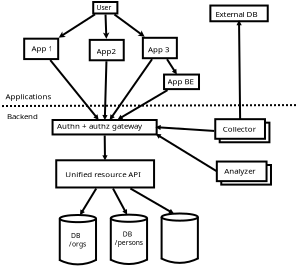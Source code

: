 <?xml version="1.0" encoding="UTF-8"?>
<dia:diagram xmlns:dia="http://www.lysator.liu.se/~alla/dia/">
  <dia:layer name="Background" visible="true" active="true">
    <dia:object type="Standard - Text" version="1" id="O0">
      <dia:attribute name="obj_pos">
        <dia:point val="16.83,8.548"/>
      </dia:attribute>
      <dia:attribute name="obj_bb">
        <dia:rectangle val="16.83,7.953;16.83,8.698"/>
      </dia:attribute>
      <dia:attribute name="text">
        <dia:composite type="text">
          <dia:attribute name="string">
            <dia:string>##</dia:string>
          </dia:attribute>
          <dia:attribute name="font">
            <dia:font family="sans" style="0" name="Helvetica"/>
          </dia:attribute>
          <dia:attribute name="height">
            <dia:real val="0.8"/>
          </dia:attribute>
          <dia:attribute name="pos">
            <dia:point val="16.83,8.548"/>
          </dia:attribute>
          <dia:attribute name="color">
            <dia:color val="#000000"/>
          </dia:attribute>
          <dia:attribute name="alignment">
            <dia:enum val="0"/>
          </dia:attribute>
        </dia:composite>
      </dia:attribute>
      <dia:attribute name="valign">
        <dia:enum val="3"/>
      </dia:attribute>
    </dia:object>
    <dia:group>
      <dia:object type="Standard - Box" version="0" id="O1">
        <dia:attribute name="obj_pos">
          <dia:point val="16.498,2.614"/>
        </dia:attribute>
        <dia:attribute name="obj_bb">
          <dia:rectangle val="16.448,2.564;18.247,3.684"/>
        </dia:attribute>
        <dia:attribute name="elem_corner">
          <dia:point val="16.498,2.614"/>
        </dia:attribute>
        <dia:attribute name="elem_width">
          <dia:real val="1.7"/>
        </dia:attribute>
        <dia:attribute name="elem_height">
          <dia:real val="1.02"/>
        </dia:attribute>
        <dia:attribute name="show_background">
          <dia:boolean val="true"/>
        </dia:attribute>
      </dia:object>
      <dia:object type="Standard - Text" version="1" id="O2">
        <dia:attribute name="obj_pos">
          <dia:point val="16.859,3.241"/>
        </dia:attribute>
        <dia:attribute name="obj_bb">
          <dia:rectangle val="16.859,2.874;18.007,3.334"/>
        </dia:attribute>
        <dia:attribute name="text">
          <dia:composite type="text">
            <dia:attribute name="string">
              <dia:string>#App 1#</dia:string>
            </dia:attribute>
            <dia:attribute name="font">
              <dia:font family="sans" style="0" name="Helvetica"/>
            </dia:attribute>
            <dia:attribute name="height">
              <dia:real val="0.494"/>
            </dia:attribute>
            <dia:attribute name="pos">
              <dia:point val="16.859,3.241"/>
            </dia:attribute>
            <dia:attribute name="color">
              <dia:color val="#000000"/>
            </dia:attribute>
            <dia:attribute name="alignment">
              <dia:enum val="0"/>
            </dia:attribute>
          </dia:composite>
        </dia:attribute>
        <dia:attribute name="valign">
          <dia:enum val="3"/>
        </dia:attribute>
      </dia:object>
    </dia:group>
    <dia:group>
      <dia:object type="Standard - Box" version="0" id="O3">
        <dia:attribute name="obj_pos">
          <dia:point val="19.776,2.674"/>
        </dia:attribute>
        <dia:attribute name="obj_bb">
          <dia:rectangle val="19.726,2.624;21.526,3.744"/>
        </dia:attribute>
        <dia:attribute name="elem_corner">
          <dia:point val="19.776,2.674"/>
        </dia:attribute>
        <dia:attribute name="elem_width">
          <dia:real val="1.7"/>
        </dia:attribute>
        <dia:attribute name="elem_height">
          <dia:real val="1.02"/>
        </dia:attribute>
        <dia:attribute name="show_background">
          <dia:boolean val="true"/>
        </dia:attribute>
      </dia:object>
      <dia:object type="Standard - Text" version="1" id="O4">
        <dia:attribute name="obj_pos">
          <dia:point val="20.119,3.373"/>
        </dia:attribute>
        <dia:attribute name="obj_bb">
          <dia:rectangle val="20.119,3.006;21.141,3.466"/>
        </dia:attribute>
        <dia:attribute name="text">
          <dia:composite type="text">
            <dia:attribute name="string">
              <dia:string>#App2#</dia:string>
            </dia:attribute>
            <dia:attribute name="font">
              <dia:font family="sans" style="0" name="Helvetica"/>
            </dia:attribute>
            <dia:attribute name="height">
              <dia:real val="0.494"/>
            </dia:attribute>
            <dia:attribute name="pos">
              <dia:point val="20.119,3.373"/>
            </dia:attribute>
            <dia:attribute name="color">
              <dia:color val="#000000"/>
            </dia:attribute>
            <dia:attribute name="alignment">
              <dia:enum val="0"/>
            </dia:attribute>
          </dia:composite>
        </dia:attribute>
        <dia:attribute name="valign">
          <dia:enum val="3"/>
        </dia:attribute>
      </dia:object>
    </dia:group>
    <dia:group>
      <dia:object type="Standard - Box" version="0" id="O5">
        <dia:attribute name="obj_pos">
          <dia:point val="22.432,2.57"/>
        </dia:attribute>
        <dia:attribute name="obj_bb">
          <dia:rectangle val="22.382,2.52;24.182,3.64"/>
        </dia:attribute>
        <dia:attribute name="elem_corner">
          <dia:point val="22.432,2.57"/>
        </dia:attribute>
        <dia:attribute name="elem_width">
          <dia:real val="1.7"/>
        </dia:attribute>
        <dia:attribute name="elem_height">
          <dia:real val="1.02"/>
        </dia:attribute>
        <dia:attribute name="show_background">
          <dia:boolean val="true"/>
        </dia:attribute>
      </dia:object>
      <dia:object type="Standard - Text" version="1" id="O6">
        <dia:attribute name="obj_pos">
          <dia:point val="22.69,3.286"/>
        </dia:attribute>
        <dia:attribute name="obj_bb">
          <dia:rectangle val="22.69,2.919;23.837,3.379"/>
        </dia:attribute>
        <dia:attribute name="text">
          <dia:composite type="text">
            <dia:attribute name="string">
              <dia:string>#App 3#</dia:string>
            </dia:attribute>
            <dia:attribute name="font">
              <dia:font family="sans" style="0" name="Helvetica"/>
            </dia:attribute>
            <dia:attribute name="height">
              <dia:real val="0.494"/>
            </dia:attribute>
            <dia:attribute name="pos">
              <dia:point val="22.69,3.286"/>
            </dia:attribute>
            <dia:attribute name="color">
              <dia:color val="#000000"/>
            </dia:attribute>
            <dia:attribute name="alignment">
              <dia:enum val="0"/>
            </dia:attribute>
          </dia:composite>
        </dia:attribute>
        <dia:attribute name="valign">
          <dia:enum val="3"/>
        </dia:attribute>
      </dia:object>
    </dia:group>
    <dia:group>
      <dia:object type="Standard - Box" version="0" id="O7">
        <dia:attribute name="obj_pos">
          <dia:point val="19.95,0.78"/>
        </dia:attribute>
        <dia:attribute name="obj_bb">
          <dia:rectangle val="19.9,0.73;21.207,1.404"/>
        </dia:attribute>
        <dia:attribute name="elem_corner">
          <dia:point val="19.95,0.78"/>
        </dia:attribute>
        <dia:attribute name="elem_width">
          <dia:real val="1.208"/>
        </dia:attribute>
        <dia:attribute name="elem_height">
          <dia:real val="0.574"/>
        </dia:attribute>
        <dia:attribute name="border_width">
          <dia:real val="0.1"/>
        </dia:attribute>
        <dia:attribute name="show_background">
          <dia:boolean val="true"/>
        </dia:attribute>
      </dia:object>
      <dia:object type="Standard - Text" version="1" id="O8">
        <dia:attribute name="obj_pos">
          <dia:point val="20.109,1.183"/>
        </dia:attribute>
        <dia:attribute name="obj_bb">
          <dia:rectangle val="20.109,0.871;20.879,1.263"/>
        </dia:attribute>
        <dia:attribute name="text">
          <dia:composite type="text">
            <dia:attribute name="string">
              <dia:string>#User#</dia:string>
            </dia:attribute>
            <dia:attribute name="font">
              <dia:font family="sans" style="0" name="Helvetica"/>
            </dia:attribute>
            <dia:attribute name="height">
              <dia:real val="0.423"/>
            </dia:attribute>
            <dia:attribute name="pos">
              <dia:point val="20.109,1.183"/>
            </dia:attribute>
            <dia:attribute name="color">
              <dia:color val="#000000"/>
            </dia:attribute>
            <dia:attribute name="alignment">
              <dia:enum val="0"/>
            </dia:attribute>
          </dia:composite>
        </dia:attribute>
        <dia:attribute name="valign">
          <dia:enum val="3"/>
        </dia:attribute>
      </dia:object>
    </dia:group>
    <dia:object type="Standard - Line" version="0" id="O9">
      <dia:attribute name="obj_pos">
        <dia:point val="20.04,1.396"/>
      </dia:attribute>
      <dia:attribute name="obj_bb">
        <dia:rectangle val="18.125,1.327;20.109,2.634"/>
      </dia:attribute>
      <dia:attribute name="conn_endpoints">
        <dia:point val="20.04,1.396"/>
        <dia:point val="18.22,2.565"/>
      </dia:attribute>
      <dia:attribute name="numcp">
        <dia:int val="1"/>
      </dia:attribute>
      <dia:attribute name="end_arrow">
        <dia:enum val="22"/>
      </dia:attribute>
      <dia:attribute name="end_arrow_length">
        <dia:real val="0.1"/>
      </dia:attribute>
      <dia:attribute name="end_arrow_width">
        <dia:real val="0.1"/>
      </dia:attribute>
      <dia:connections>
        <dia:connection handle="0" to="O7" connection="8"/>
        <dia:connection handle="1" to="O1" connection="8"/>
      </dia:connections>
    </dia:object>
    <dia:object type="Standard - Line" version="0" id="O10">
      <dia:attribute name="obj_pos">
        <dia:point val="20.565,1.404"/>
      </dia:attribute>
      <dia:attribute name="obj_bb">
        <dia:rectangle val="20.438,1.353;20.762,2.736"/>
      </dia:attribute>
      <dia:attribute name="conn_endpoints">
        <dia:point val="20.565,1.404"/>
        <dia:point val="20.607,2.625"/>
      </dia:attribute>
      <dia:attribute name="numcp">
        <dia:int val="1"/>
      </dia:attribute>
      <dia:attribute name="end_arrow">
        <dia:enum val="22"/>
      </dia:attribute>
      <dia:attribute name="end_arrow_length">
        <dia:real val="0.1"/>
      </dia:attribute>
      <dia:attribute name="end_arrow_width">
        <dia:real val="0.1"/>
      </dia:attribute>
      <dia:connections>
        <dia:connection handle="0" to="O7" connection="8"/>
        <dia:connection handle="1" to="O3" connection="8"/>
      </dia:connections>
    </dia:object>
    <dia:object type="Standard - Line" version="0" id="O11">
      <dia:attribute name="obj_pos">
        <dia:point val="21.01,1.404"/>
      </dia:attribute>
      <dia:attribute name="obj_bb">
        <dia:rectangle val="20.94,1.334;22.614,2.591"/>
      </dia:attribute>
      <dia:attribute name="conn_endpoints">
        <dia:point val="21.01,1.404"/>
        <dia:point val="22.524,2.521"/>
      </dia:attribute>
      <dia:attribute name="numcp">
        <dia:int val="1"/>
      </dia:attribute>
      <dia:attribute name="end_arrow">
        <dia:enum val="22"/>
      </dia:attribute>
      <dia:attribute name="end_arrow_length">
        <dia:real val="0.1"/>
      </dia:attribute>
      <dia:attribute name="end_arrow_width">
        <dia:real val="0.1"/>
      </dia:attribute>
      <dia:connections>
        <dia:connection handle="0" to="O7" connection="8"/>
        <dia:connection handle="1" to="O5" connection="8"/>
      </dia:connections>
    </dia:object>
    <dia:group>
      <dia:object type="Standard - Ellipse" version="0" id="O12">
        <dia:attribute name="obj_pos">
          <dia:point val="23.369,11.354"/>
        </dia:attribute>
        <dia:attribute name="obj_bb">
          <dia:rectangle val="23.319,11.304;25.232,11.763"/>
        </dia:attribute>
        <dia:attribute name="elem_corner">
          <dia:point val="23.369,11.354"/>
        </dia:attribute>
        <dia:attribute name="elem_width">
          <dia:real val="1.813"/>
        </dia:attribute>
        <dia:attribute name="elem_height">
          <dia:real val="0.359"/>
        </dia:attribute>
      </dia:object>
      <dia:object type="Standard - Line" version="0" id="O13">
        <dia:attribute name="obj_pos">
          <dia:point val="23.369,11.533"/>
        </dia:attribute>
        <dia:attribute name="obj_bb">
          <dia:rectangle val="23.319,11.483;23.419,13.691"/>
        </dia:attribute>
        <dia:attribute name="conn_endpoints">
          <dia:point val="23.369,11.533"/>
          <dia:point val="23.369,13.641"/>
        </dia:attribute>
        <dia:attribute name="numcp">
          <dia:int val="1"/>
        </dia:attribute>
        <dia:connections>
          <dia:connection handle="0" to="O12" connection="3"/>
        </dia:connections>
      </dia:object>
      <dia:object type="Standard - Line" version="0" id="O14">
        <dia:attribute name="obj_pos">
          <dia:point val="25.183,11.533"/>
        </dia:attribute>
        <dia:attribute name="obj_bb">
          <dia:rectangle val="25.132,11.483;25.233,13.691"/>
        </dia:attribute>
        <dia:attribute name="conn_endpoints">
          <dia:point val="25.183,11.533"/>
          <dia:point val="25.182,13.641"/>
        </dia:attribute>
        <dia:attribute name="numcp">
          <dia:int val="1"/>
        </dia:attribute>
        <dia:connections>
          <dia:connection handle="0" to="O12" connection="4"/>
        </dia:connections>
      </dia:object>
      <dia:object type="Standard - Arc" version="0" id="O15">
        <dia:attribute name="obj_pos">
          <dia:point val="23.341,13.592"/>
        </dia:attribute>
        <dia:attribute name="obj_bb">
          <dia:rectangle val="23.291,13.54;25.253,13.874"/>
        </dia:attribute>
        <dia:attribute name="conn_endpoints">
          <dia:point val="23.341,13.592"/>
          <dia:point val="25.203,13.59"/>
        </dia:attribute>
        <dia:attribute name="curve_distance">
          <dia:real val="0.233"/>
        </dia:attribute>
      </dia:object>
    </dia:group>
    <dia:group>
      <dia:object type="Standard - Box" version="0" id="O16">
        <dia:attribute name="obj_pos">
          <dia:point val="18.101,8.694"/>
        </dia:attribute>
        <dia:attribute name="obj_bb">
          <dia:rectangle val="18.051,8.644;23.042,10.104"/>
        </dia:attribute>
        <dia:attribute name="elem_corner">
          <dia:point val="18.101,8.694"/>
        </dia:attribute>
        <dia:attribute name="elem_width">
          <dia:real val="4.891"/>
        </dia:attribute>
        <dia:attribute name="elem_height">
          <dia:real val="1.36"/>
        </dia:attribute>
        <dia:attribute name="show_background">
          <dia:boolean val="true"/>
        </dia:attribute>
      </dia:object>
      <dia:object type="Standard - Text" version="1" id="O17">
        <dia:attribute name="obj_pos">
          <dia:point val="18.554,9.544"/>
        </dia:attribute>
        <dia:attribute name="obj_bb">
          <dia:rectangle val="18.554,9.176;22.529,9.636"/>
        </dia:attribute>
        <dia:attribute name="text">
          <dia:composite type="text">
            <dia:attribute name="string">
              <dia:string>#Unified resource API#</dia:string>
            </dia:attribute>
            <dia:attribute name="font">
              <dia:font family="sans" style="0" name="Helvetica"/>
            </dia:attribute>
            <dia:attribute name="height">
              <dia:real val="0.494"/>
            </dia:attribute>
            <dia:attribute name="pos">
              <dia:point val="18.554,9.544"/>
            </dia:attribute>
            <dia:attribute name="color">
              <dia:color val="#000000"/>
            </dia:attribute>
            <dia:attribute name="alignment">
              <dia:enum val="0"/>
            </dia:attribute>
          </dia:composite>
        </dia:attribute>
        <dia:attribute name="valign">
          <dia:enum val="3"/>
        </dia:attribute>
      </dia:object>
    </dia:group>
    <dia:object type="Standard - Line" version="0" id="O18">
      <dia:attribute name="obj_pos">
        <dia:point val="20.102,10.103"/>
      </dia:attribute>
      <dia:attribute name="obj_bb">
        <dia:rectangle val="19.25,10.035;20.17,11.483"/>
      </dia:attribute>
      <dia:attribute name="conn_endpoints">
        <dia:point val="20.102,10.103"/>
        <dia:point val="19.319,11.388"/>
      </dia:attribute>
      <dia:attribute name="numcp">
        <dia:int val="1"/>
      </dia:attribute>
      <dia:attribute name="end_arrow">
        <dia:enum val="3"/>
      </dia:attribute>
      <dia:attribute name="end_arrow_length">
        <dia:real val="0.1"/>
      </dia:attribute>
      <dia:attribute name="end_arrow_width">
        <dia:real val="0.1"/>
      </dia:attribute>
      <dia:connections>
        <dia:connection handle="0" to="O16" connection="8"/>
        <dia:connection handle="1" to="O47" connection="8"/>
      </dia:connections>
    </dia:object>
    <dia:object type="Standard - Line" version="0" id="O19">
      <dia:attribute name="obj_pos">
        <dia:point val="20.938,10.104"/>
      </dia:attribute>
      <dia:attribute name="obj_bb">
        <dia:rectangle val="20.87,10.037;21.686,11.468"/>
      </dia:attribute>
      <dia:attribute name="conn_endpoints">
        <dia:point val="20.938,10.104"/>
        <dia:point val="21.616,11.369"/>
      </dia:attribute>
      <dia:attribute name="numcp">
        <dia:int val="1"/>
      </dia:attribute>
      <dia:attribute name="end_arrow">
        <dia:enum val="3"/>
      </dia:attribute>
      <dia:attribute name="end_arrow_length">
        <dia:real val="0.1"/>
      </dia:attribute>
      <dia:attribute name="end_arrow_width">
        <dia:real val="0.1"/>
      </dia:attribute>
      <dia:connections>
        <dia:connection handle="0" to="O16" connection="8"/>
        <dia:connection handle="1" to="O52" connection="8"/>
      </dia:connections>
    </dia:object>
    <dia:group>
      <dia:object type="Standard - Box" version="0" id="O20">
        <dia:attribute name="obj_pos">
          <dia:point val="26.274,6.813"/>
        </dia:attribute>
        <dia:attribute name="obj_bb">
          <dia:rectangle val="26.224,6.763;28.81,7.842"/>
        </dia:attribute>
        <dia:attribute name="elem_corner">
          <dia:point val="26.274,6.813"/>
        </dia:attribute>
        <dia:attribute name="elem_width">
          <dia:real val="2.486"/>
        </dia:attribute>
        <dia:attribute name="elem_height">
          <dia:real val="0.98"/>
        </dia:attribute>
        <dia:attribute name="show_background">
          <dia:boolean val="true"/>
        </dia:attribute>
      </dia:object>
      <dia:object type="Standard - Box" version="0" id="O21">
        <dia:attribute name="obj_pos">
          <dia:point val="26.052,6.639"/>
        </dia:attribute>
        <dia:attribute name="obj_bb">
          <dia:rectangle val="26.002,6.589;28.588,7.669"/>
        </dia:attribute>
        <dia:attribute name="elem_corner">
          <dia:point val="26.052,6.639"/>
        </dia:attribute>
        <dia:attribute name="elem_width">
          <dia:real val="2.486"/>
        </dia:attribute>
        <dia:attribute name="elem_height">
          <dia:real val="0.98"/>
        </dia:attribute>
        <dia:attribute name="show_background">
          <dia:boolean val="true"/>
        </dia:attribute>
      </dia:object>
      <dia:object type="Standard - Text" version="1" id="O22">
        <dia:attribute name="obj_pos">
          <dia:point val="26.431,7.263"/>
        </dia:attribute>
        <dia:attribute name="obj_bb">
          <dia:rectangle val="26.431,6.896;28.189,7.356"/>
        </dia:attribute>
        <dia:attribute name="text">
          <dia:composite type="text">
            <dia:attribute name="string">
              <dia:string>#Collector#</dia:string>
            </dia:attribute>
            <dia:attribute name="font">
              <dia:font family="sans" style="0" name="Helvetica"/>
            </dia:attribute>
            <dia:attribute name="height">
              <dia:real val="0.494"/>
            </dia:attribute>
            <dia:attribute name="pos">
              <dia:point val="26.431,7.263"/>
            </dia:attribute>
            <dia:attribute name="color">
              <dia:color val="#000000"/>
            </dia:attribute>
            <dia:attribute name="alignment">
              <dia:enum val="0"/>
            </dia:attribute>
          </dia:composite>
        </dia:attribute>
        <dia:attribute name="valign">
          <dia:enum val="3"/>
        </dia:attribute>
      </dia:object>
    </dia:group>
    <dia:group>
      <dia:object type="Standard - Box" version="0" id="O23">
        <dia:attribute name="obj_pos">
          <dia:point val="26.352,8.93"/>
        </dia:attribute>
        <dia:attribute name="obj_bb">
          <dia:rectangle val="26.302,8.88;28.888,9.96"/>
        </dia:attribute>
        <dia:attribute name="elem_corner">
          <dia:point val="26.352,8.93"/>
        </dia:attribute>
        <dia:attribute name="elem_width">
          <dia:real val="2.486"/>
        </dia:attribute>
        <dia:attribute name="elem_height">
          <dia:real val="0.98"/>
        </dia:attribute>
        <dia:attribute name="show_background">
          <dia:boolean val="true"/>
        </dia:attribute>
      </dia:object>
      <dia:object type="Standard - Box" version="0" id="O24">
        <dia:attribute name="obj_pos">
          <dia:point val="26.13,8.757"/>
        </dia:attribute>
        <dia:attribute name="obj_bb">
          <dia:rectangle val="26.079,8.707;28.665,9.786"/>
        </dia:attribute>
        <dia:attribute name="elem_corner">
          <dia:point val="26.13,8.757"/>
        </dia:attribute>
        <dia:attribute name="elem_width">
          <dia:real val="2.486"/>
        </dia:attribute>
        <dia:attribute name="elem_height">
          <dia:real val="0.98"/>
        </dia:attribute>
        <dia:attribute name="show_background">
          <dia:boolean val="true"/>
        </dia:attribute>
      </dia:object>
      <dia:object type="Standard - Text" version="1" id="O25">
        <dia:attribute name="obj_pos">
          <dia:point val="26.972,9.367"/>
        </dia:attribute>
        <dia:attribute name="obj_bb">
          <dia:rectangle val="26.972,8.772;26.972,9.517"/>
        </dia:attribute>
        <dia:attribute name="text">
          <dia:composite type="text">
            <dia:attribute name="string">
              <dia:string>##</dia:string>
            </dia:attribute>
            <dia:attribute name="font">
              <dia:font family="sans" style="0" name="Helvetica"/>
            </dia:attribute>
            <dia:attribute name="height">
              <dia:real val="0.8"/>
            </dia:attribute>
            <dia:attribute name="pos">
              <dia:point val="26.972,9.367"/>
            </dia:attribute>
            <dia:attribute name="color">
              <dia:color val="#000000"/>
            </dia:attribute>
            <dia:attribute name="alignment">
              <dia:enum val="0"/>
            </dia:attribute>
          </dia:composite>
        </dia:attribute>
        <dia:attribute name="valign">
          <dia:enum val="3"/>
        </dia:attribute>
      </dia:object>
      <dia:object type="Standard - Text" version="1" id="O26">
        <dia:attribute name="obj_pos">
          <dia:point val="26.503,9.369"/>
        </dia:attribute>
        <dia:attribute name="obj_bb">
          <dia:rectangle val="26.503,9.001;28.223,9.461"/>
        </dia:attribute>
        <dia:attribute name="text">
          <dia:composite type="text">
            <dia:attribute name="string">
              <dia:string>#Analyzer#</dia:string>
            </dia:attribute>
            <dia:attribute name="font">
              <dia:font family="sans" style="0" name="Helvetica"/>
            </dia:attribute>
            <dia:attribute name="height">
              <dia:real val="0.494"/>
            </dia:attribute>
            <dia:attribute name="pos">
              <dia:point val="26.503,9.369"/>
            </dia:attribute>
            <dia:attribute name="color">
              <dia:color val="#000000"/>
            </dia:attribute>
            <dia:attribute name="alignment">
              <dia:enum val="0"/>
            </dia:attribute>
          </dia:composite>
        </dia:attribute>
        <dia:attribute name="valign">
          <dia:enum val="3"/>
        </dia:attribute>
      </dia:object>
    </dia:group>
    <dia:group>
      <dia:object type="Standard - Box" version="0" id="O27">
        <dia:attribute name="obj_pos">
          <dia:point val="17.917,6.68"/>
        </dia:attribute>
        <dia:attribute name="obj_bb">
          <dia:rectangle val="17.867,6.63;23.171,7.452"/>
        </dia:attribute>
        <dia:attribute name="elem_corner">
          <dia:point val="17.917,6.68"/>
        </dia:attribute>
        <dia:attribute name="elem_width">
          <dia:real val="5.205"/>
        </dia:attribute>
        <dia:attribute name="elem_height">
          <dia:real val="0.723"/>
        </dia:attribute>
        <dia:attribute name="show_background">
          <dia:boolean val="true"/>
        </dia:attribute>
      </dia:object>
      <dia:object type="Standard - Text" version="1" id="O28">
        <dia:attribute name="obj_pos">
          <dia:point val="18.137,7.121"/>
        </dia:attribute>
        <dia:attribute name="obj_bb">
          <dia:rectangle val="18.137,6.753;22.812,7.213"/>
        </dia:attribute>
        <dia:attribute name="text">
          <dia:composite type="text">
            <dia:attribute name="string">
              <dia:string>#Authn + authz gateway#</dia:string>
            </dia:attribute>
            <dia:attribute name="font">
              <dia:font family="sans" style="0" name="Helvetica"/>
            </dia:attribute>
            <dia:attribute name="height">
              <dia:real val="0.494"/>
            </dia:attribute>
            <dia:attribute name="pos">
              <dia:point val="18.137,7.121"/>
            </dia:attribute>
            <dia:attribute name="color">
              <dia:color val="#000000"/>
            </dia:attribute>
            <dia:attribute name="alignment">
              <dia:enum val="0"/>
            </dia:attribute>
          </dia:composite>
        </dia:attribute>
        <dia:attribute name="valign">
          <dia:enum val="3"/>
        </dia:attribute>
      </dia:object>
    </dia:group>
    <dia:object type="Standard - Line" version="0" id="O29">
      <dia:attribute name="obj_pos">
        <dia:point val="20.524,7.453"/>
      </dia:attribute>
      <dia:attribute name="obj_bb">
        <dia:rectangle val="20.405,7.402;20.667,8.756"/>
      </dia:attribute>
      <dia:attribute name="conn_endpoints">
        <dia:point val="20.524,7.453"/>
        <dia:point val="20.538,8.644"/>
      </dia:attribute>
      <dia:attribute name="numcp">
        <dia:int val="1"/>
      </dia:attribute>
      <dia:attribute name="end_arrow">
        <dia:enum val="3"/>
      </dia:attribute>
      <dia:attribute name="end_arrow_length">
        <dia:real val="0.1"/>
      </dia:attribute>
      <dia:attribute name="end_arrow_width">
        <dia:real val="0.1"/>
      </dia:attribute>
      <dia:connections>
        <dia:connection handle="0" to="O27" connection="8"/>
        <dia:connection handle="1" to="O16" connection="8"/>
      </dia:connections>
    </dia:object>
    <dia:group>
      <dia:object type="Standard - Box" version="0" id="O30">
        <dia:attribute name="obj_pos">
          <dia:point val="25.807,0.957"/>
        </dia:attribute>
        <dia:attribute name="obj_bb">
          <dia:rectangle val="25.757,0.907;28.726,1.793"/>
        </dia:attribute>
        <dia:attribute name="elem_corner">
          <dia:point val="25.807,0.957"/>
        </dia:attribute>
        <dia:attribute name="elem_width">
          <dia:real val="2.869"/>
        </dia:attribute>
        <dia:attribute name="elem_height">
          <dia:real val="0.786"/>
        </dia:attribute>
        <dia:attribute name="show_background">
          <dia:boolean val="true"/>
        </dia:attribute>
      </dia:object>
      <dia:object type="Standard - Text" version="1" id="O31">
        <dia:attribute name="obj_pos">
          <dia:point val="26.069,1.525"/>
        </dia:attribute>
        <dia:attribute name="obj_bb">
          <dia:rectangle val="26.069,1.157;28.409,1.617"/>
        </dia:attribute>
        <dia:attribute name="text">
          <dia:composite type="text">
            <dia:attribute name="string">
              <dia:string>#External DB#</dia:string>
            </dia:attribute>
            <dia:attribute name="font">
              <dia:font family="sans" style="0" name="Helvetica"/>
            </dia:attribute>
            <dia:attribute name="height">
              <dia:real val="0.494"/>
            </dia:attribute>
            <dia:attribute name="pos">
              <dia:point val="26.069,1.525"/>
            </dia:attribute>
            <dia:attribute name="color">
              <dia:color val="#000000"/>
            </dia:attribute>
            <dia:attribute name="alignment">
              <dia:enum val="0"/>
            </dia:attribute>
          </dia:composite>
        </dia:attribute>
        <dia:attribute name="valign">
          <dia:enum val="3"/>
        </dia:attribute>
      </dia:object>
    </dia:group>
    <dia:object type="Standard - Line" version="0" id="O32">
      <dia:attribute name="obj_pos">
        <dia:point val="17.801,3.683"/>
      </dia:attribute>
      <dia:attribute name="obj_bb">
        <dia:rectangle val="17.73,3.613;20.256,6.716"/>
      </dia:attribute>
      <dia:attribute name="conn_endpoints">
        <dia:point val="17.801,3.683"/>
        <dia:point val="20.186,6.629"/>
      </dia:attribute>
      <dia:attribute name="numcp">
        <dia:int val="1"/>
      </dia:attribute>
      <dia:attribute name="end_arrow">
        <dia:enum val="3"/>
      </dia:attribute>
      <dia:attribute name="end_arrow_length">
        <dia:real val="0.1"/>
      </dia:attribute>
      <dia:attribute name="end_arrow_width">
        <dia:real val="0.1"/>
      </dia:attribute>
      <dia:connections>
        <dia:connection handle="0" to="O1" connection="8"/>
        <dia:connection handle="1" to="O27" connection="8"/>
      </dia:connections>
    </dia:object>
    <dia:object type="Standard - Line" version="0" id="O33">
      <dia:attribute name="obj_pos">
        <dia:point val="20.611,3.744"/>
      </dia:attribute>
      <dia:attribute name="obj_bb">
        <dia:rectangle val="20.404,3.692;20.666,6.742"/>
      </dia:attribute>
      <dia:attribute name="conn_endpoints">
        <dia:point val="20.611,3.744"/>
        <dia:point val="20.53,6.63"/>
      </dia:attribute>
      <dia:attribute name="numcp">
        <dia:int val="1"/>
      </dia:attribute>
      <dia:attribute name="end_arrow">
        <dia:enum val="3"/>
      </dia:attribute>
      <dia:attribute name="end_arrow_length">
        <dia:real val="0.1"/>
      </dia:attribute>
      <dia:attribute name="end_arrow_width">
        <dia:real val="0.1"/>
      </dia:attribute>
      <dia:connections>
        <dia:connection handle="0" to="O3" connection="8"/>
        <dia:connection handle="1" to="O27" connection="8"/>
      </dia:connections>
    </dia:object>
    <dia:object type="Standard - Line" version="0" id="O34">
      <dia:attribute name="obj_pos">
        <dia:point val="22.892,3.639"/>
      </dia:attribute>
      <dia:attribute name="obj_bb">
        <dia:rectangle val="20.736,3.569;22.962,6.722"/>
      </dia:attribute>
      <dia:attribute name="conn_endpoints">
        <dia:point val="22.892,3.639"/>
        <dia:point val="20.806,6.63"/>
      </dia:attribute>
      <dia:attribute name="numcp">
        <dia:int val="1"/>
      </dia:attribute>
      <dia:attribute name="end_arrow">
        <dia:enum val="3"/>
      </dia:attribute>
      <dia:attribute name="end_arrow_length">
        <dia:real val="0.1"/>
      </dia:attribute>
      <dia:attribute name="end_arrow_width">
        <dia:real val="0.1"/>
      </dia:attribute>
      <dia:connections>
        <dia:connection handle="0" to="O5" connection="8"/>
        <dia:connection handle="1" to="O27" connection="8"/>
      </dia:connections>
    </dia:object>
    <dia:group>
      <dia:object type="Standard - Box" version="0" id="O35">
        <dia:attribute name="obj_pos">
          <dia:point val="23.491,4.408"/>
        </dia:attribute>
        <dia:attribute name="obj_bb">
          <dia:rectangle val="23.441,4.358;25.289,5.186"/>
        </dia:attribute>
        <dia:attribute name="elem_corner">
          <dia:point val="23.491,4.408"/>
        </dia:attribute>
        <dia:attribute name="elem_width">
          <dia:real val="1.748"/>
        </dia:attribute>
        <dia:attribute name="elem_height">
          <dia:real val="0.728"/>
        </dia:attribute>
        <dia:attribute name="show_background">
          <dia:boolean val="true"/>
        </dia:attribute>
      </dia:object>
      <dia:object type="Standard - Text" version="1" id="O36">
        <dia:attribute name="obj_pos">
          <dia:point val="23.666,4.889"/>
        </dia:attribute>
        <dia:attribute name="obj_bb">
          <dia:rectangle val="23.666,4.521;25.081,4.981"/>
        </dia:attribute>
        <dia:attribute name="text">
          <dia:composite type="text">
            <dia:attribute name="string">
              <dia:string>#App BE#</dia:string>
            </dia:attribute>
            <dia:attribute name="font">
              <dia:font family="sans" style="0" name="Helvetica"/>
            </dia:attribute>
            <dia:attribute name="height">
              <dia:real val="0.494"/>
            </dia:attribute>
            <dia:attribute name="pos">
              <dia:point val="23.666,4.889"/>
            </dia:attribute>
            <dia:attribute name="color">
              <dia:color val="#000000"/>
            </dia:attribute>
            <dia:attribute name="alignment">
              <dia:enum val="0"/>
            </dia:attribute>
          </dia:composite>
        </dia:attribute>
        <dia:attribute name="valign">
          <dia:enum val="3"/>
        </dia:attribute>
      </dia:object>
    </dia:group>
    <dia:object type="Standard - Line" version="0" id="O37">
      <dia:attribute name="obj_pos">
        <dia:point val="23.64,3.639"/>
      </dia:attribute>
      <dia:attribute name="obj_bb">
        <dia:rectangle val="23.571,3.57;24.169,4.452"/>
      </dia:attribute>
      <dia:attribute name="conn_endpoints">
        <dia:point val="23.64,3.639"/>
        <dia:point val="24.1,4.358"/>
      </dia:attribute>
      <dia:attribute name="numcp">
        <dia:int val="1"/>
      </dia:attribute>
      <dia:attribute name="end_arrow">
        <dia:enum val="3"/>
      </dia:attribute>
      <dia:attribute name="end_arrow_length">
        <dia:real val="0.1"/>
      </dia:attribute>
      <dia:attribute name="end_arrow_width">
        <dia:real val="0.1"/>
      </dia:attribute>
      <dia:connections>
        <dia:connection handle="0" to="O5" connection="8"/>
        <dia:connection handle="1" to="O35" connection="8"/>
      </dia:connections>
    </dia:object>
    <dia:object type="Standard - Line" version="0" id="O38">
      <dia:attribute name="obj_pos">
        <dia:point val="23.665,5.186"/>
      </dia:attribute>
      <dia:attribute name="obj_bb">
        <dia:rectangle val="21.118,5.117;23.733,6.7"/>
      </dia:attribute>
      <dia:attribute name="conn_endpoints">
        <dia:point val="23.665,5.186"/>
        <dia:point val="21.214,6.631"/>
      </dia:attribute>
      <dia:attribute name="numcp">
        <dia:int val="1"/>
      </dia:attribute>
      <dia:attribute name="end_arrow">
        <dia:enum val="3"/>
      </dia:attribute>
      <dia:attribute name="end_arrow_length">
        <dia:real val="0.1"/>
      </dia:attribute>
      <dia:attribute name="end_arrow_width">
        <dia:real val="0.1"/>
      </dia:attribute>
      <dia:connections>
        <dia:connection handle="0" to="O35" connection="8"/>
        <dia:connection handle="1" to="O27" connection="8"/>
      </dia:connections>
    </dia:object>
    <dia:object type="Standard - Line" version="0" id="O39">
      <dia:attribute name="obj_pos">
        <dia:point val="15.389,5.982"/>
      </dia:attribute>
      <dia:attribute name="obj_bb">
        <dia:rectangle val="15.338,5.885;30.139,6.032"/>
      </dia:attribute>
      <dia:attribute name="conn_endpoints">
        <dia:point val="15.389,5.982"/>
        <dia:point val="30.089,5.935"/>
      </dia:attribute>
      <dia:attribute name="numcp">
        <dia:int val="1"/>
      </dia:attribute>
      <dia:attribute name="line_style">
        <dia:enum val="4"/>
      </dia:attribute>
    </dia:object>
    <dia:object type="Standard - Line" version="0" id="O40">
      <dia:attribute name="obj_pos">
        <dia:point val="27.241,1.743"/>
      </dia:attribute>
      <dia:attribute name="obj_bb">
        <dia:rectangle val="27.113,1.681;27.374,6.689"/>
      </dia:attribute>
      <dia:attribute name="conn_endpoints">
        <dia:point val="27.241,1.743"/>
        <dia:point val="27.295,6.639"/>
      </dia:attribute>
      <dia:attribute name="numcp">
        <dia:int val="1"/>
      </dia:attribute>
      <dia:attribute name="start_arrow">
        <dia:enum val="3"/>
      </dia:attribute>
      <dia:attribute name="start_arrow_length">
        <dia:real val="0.1"/>
      </dia:attribute>
      <dia:attribute name="start_arrow_width">
        <dia:real val="0.1"/>
      </dia:attribute>
      <dia:connections>
        <dia:connection handle="0" to="O30" connection="6"/>
        <dia:connection handle="1" to="O21" connection="1"/>
      </dia:connections>
    </dia:object>
    <dia:object type="Standard - Line" version="0" id="O41">
      <dia:attribute name="obj_pos">
        <dia:point val="26.001,7.227"/>
      </dia:attribute>
      <dia:attribute name="obj_bb">
        <dia:rectangle val="23.01,6.92;26.054,7.28"/>
      </dia:attribute>
      <dia:attribute name="conn_endpoints">
        <dia:point val="26.001,7.227"/>
        <dia:point val="23.121,7.041"/>
      </dia:attribute>
      <dia:attribute name="numcp">
        <dia:int val="1"/>
      </dia:attribute>
      <dia:attribute name="end_arrow">
        <dia:enum val="3"/>
      </dia:attribute>
      <dia:attribute name="end_arrow_length">
        <dia:real val="0.1"/>
      </dia:attribute>
      <dia:attribute name="end_arrow_width">
        <dia:real val="0.1"/>
      </dia:attribute>
      <dia:connections>
        <dia:connection handle="1" to="O27" connection="4"/>
      </dia:connections>
    </dia:object>
    <dia:object type="Standard - Line" version="0" id="O42">
      <dia:attribute name="obj_pos">
        <dia:point val="26.13,9.246"/>
      </dia:attribute>
      <dia:attribute name="obj_bb">
        <dia:rectangle val="23.026,7.333;26.198,9.315"/>
      </dia:attribute>
      <dia:attribute name="conn_endpoints">
        <dia:point val="26.13,9.246"/>
        <dia:point val="23.121,7.402"/>
      </dia:attribute>
      <dia:attribute name="numcp">
        <dia:int val="1"/>
      </dia:attribute>
      <dia:attribute name="end_arrow">
        <dia:enum val="3"/>
      </dia:attribute>
      <dia:attribute name="end_arrow_length">
        <dia:real val="0.1"/>
      </dia:attribute>
      <dia:attribute name="end_arrow_width">
        <dia:real val="0.1"/>
      </dia:attribute>
      <dia:connections>
        <dia:connection handle="0" to="O24" connection="3"/>
        <dia:connection handle="1" to="O27" connection="7"/>
      </dia:connections>
    </dia:object>
    <dia:object type="Standard - Line" version="0" id="O43">
      <dia:attribute name="obj_pos">
        <dia:point val="21.808,10.104"/>
      </dia:attribute>
      <dia:attribute name="obj_bb">
        <dia:rectangle val="21.739,10.036;24.037,11.408"/>
      </dia:attribute>
      <dia:attribute name="conn_endpoints">
        <dia:point val="21.808,10.104"/>
        <dia:point val="23.94,11.339"/>
      </dia:attribute>
      <dia:attribute name="numcp">
        <dia:int val="1"/>
      </dia:attribute>
      <dia:attribute name="end_arrow">
        <dia:enum val="3"/>
      </dia:attribute>
      <dia:attribute name="end_arrow_length">
        <dia:real val="0.1"/>
      </dia:attribute>
      <dia:attribute name="end_arrow_width">
        <dia:real val="0.1"/>
      </dia:attribute>
      <dia:connections>
        <dia:connection handle="0" to="O16" connection="8"/>
        <dia:connection handle="1" to="O12" connection="8"/>
      </dia:connections>
    </dia:object>
    <dia:object type="Standard - Text" version="1" id="O44">
      <dia:attribute name="obj_pos">
        <dia:point val="15.562,5.646"/>
      </dia:attribute>
      <dia:attribute name="obj_bb">
        <dia:rectangle val="15.562,5.279;17.975,5.739"/>
      </dia:attribute>
      <dia:attribute name="text">
        <dia:composite type="text">
          <dia:attribute name="string">
            <dia:string>#Applications#</dia:string>
          </dia:attribute>
          <dia:attribute name="font">
            <dia:font family="sans" style="0" name="Helvetica"/>
          </dia:attribute>
          <dia:attribute name="height">
            <dia:real val="0.494"/>
          </dia:attribute>
          <dia:attribute name="pos">
            <dia:point val="15.562,5.646"/>
          </dia:attribute>
          <dia:attribute name="color">
            <dia:color val="#000000"/>
          </dia:attribute>
          <dia:attribute name="alignment">
            <dia:enum val="0"/>
          </dia:attribute>
        </dia:composite>
      </dia:attribute>
      <dia:attribute name="valign">
        <dia:enum val="3"/>
      </dia:attribute>
    </dia:object>
    <dia:object type="Standard - Text" version="1" id="O45">
      <dia:attribute name="obj_pos">
        <dia:point val="15.633,6.639"/>
      </dia:attribute>
      <dia:attribute name="obj_bb">
        <dia:rectangle val="15.633,6.272;17.32,6.732"/>
      </dia:attribute>
      <dia:attribute name="text">
        <dia:composite type="text">
          <dia:attribute name="string">
            <dia:string>#Backend#</dia:string>
          </dia:attribute>
          <dia:attribute name="font">
            <dia:font family="sans" style="0" name="Helvetica"/>
          </dia:attribute>
          <dia:attribute name="height">
            <dia:real val="0.494"/>
          </dia:attribute>
          <dia:attribute name="pos">
            <dia:point val="15.633,6.639"/>
          </dia:attribute>
          <dia:attribute name="color">
            <dia:color val="#000000"/>
          </dia:attribute>
          <dia:attribute name="alignment">
            <dia:enum val="0"/>
          </dia:attribute>
        </dia:composite>
      </dia:attribute>
      <dia:attribute name="valign">
        <dia:enum val="3"/>
      </dia:attribute>
    </dia:object>
    <dia:group>
      <dia:object type="Standard - Text" version="1" id="O46">
        <dia:attribute name="obj_pos">
          <dia:point val="18.735,12.585"/>
        </dia:attribute>
        <dia:attribute name="obj_bb">
          <dia:rectangle val="18.735,12.262;19.589,13.107"/>
        </dia:attribute>
        <dia:attribute name="text">
          <dia:composite type="text">
            <dia:attribute name="string">
              <dia:string># DB
/orgs#</dia:string>
            </dia:attribute>
            <dia:attribute name="font">
              <dia:font family="sans" style="0" name="Helvetica"/>
            </dia:attribute>
            <dia:attribute name="height">
              <dia:real val="0.423"/>
            </dia:attribute>
            <dia:attribute name="pos">
              <dia:point val="18.735,12.585"/>
            </dia:attribute>
            <dia:attribute name="color">
              <dia:color val="#000000"/>
            </dia:attribute>
            <dia:attribute name="alignment">
              <dia:enum val="0"/>
            </dia:attribute>
          </dia:composite>
        </dia:attribute>
        <dia:attribute name="valign">
          <dia:enum val="3"/>
        </dia:attribute>
      </dia:object>
      <dia:group>
        <dia:object type="Standard - Ellipse" version="0" id="O47">
          <dia:attribute name="obj_pos">
            <dia:point val="18.277,11.429"/>
          </dia:attribute>
          <dia:attribute name="obj_bb">
            <dia:rectangle val="18.227,11.379;20.14,11.838"/>
          </dia:attribute>
          <dia:attribute name="elem_corner">
            <dia:point val="18.277,11.429"/>
          </dia:attribute>
          <dia:attribute name="elem_width">
            <dia:real val="1.813"/>
          </dia:attribute>
          <dia:attribute name="elem_height">
            <dia:real val="0.359"/>
          </dia:attribute>
        </dia:object>
        <dia:object type="Standard - Line" version="0" id="O48">
          <dia:attribute name="obj_pos">
            <dia:point val="18.277,11.608"/>
          </dia:attribute>
          <dia:attribute name="obj_bb">
            <dia:rectangle val="18.227,11.559;18.327,13.767"/>
          </dia:attribute>
          <dia:attribute name="conn_endpoints">
            <dia:point val="18.277,11.608"/>
            <dia:point val="18.277,13.717"/>
          </dia:attribute>
          <dia:attribute name="numcp">
            <dia:int val="1"/>
          </dia:attribute>
          <dia:connections>
            <dia:connection handle="0" to="O47" connection="3"/>
          </dia:connections>
        </dia:object>
        <dia:object type="Standard - Line" version="0" id="O49">
          <dia:attribute name="obj_pos">
            <dia:point val="20.09,11.608"/>
          </dia:attribute>
          <dia:attribute name="obj_bb">
            <dia:rectangle val="20.04,11.559;20.14,13.767"/>
          </dia:attribute>
          <dia:attribute name="conn_endpoints">
            <dia:point val="20.09,11.608"/>
            <dia:point val="20.09,13.717"/>
          </dia:attribute>
          <dia:attribute name="numcp">
            <dia:int val="1"/>
          </dia:attribute>
          <dia:connections>
            <dia:connection handle="0" to="O47" connection="4"/>
          </dia:connections>
        </dia:object>
        <dia:object type="Standard - Arc" version="0" id="O50">
          <dia:attribute name="obj_pos">
            <dia:point val="18.249,13.668"/>
          </dia:attribute>
          <dia:attribute name="obj_bb">
            <dia:rectangle val="18.199,13.615;20.16,13.949"/>
          </dia:attribute>
          <dia:attribute name="conn_endpoints">
            <dia:point val="18.249,13.668"/>
            <dia:point val="20.11,13.665"/>
          </dia:attribute>
          <dia:attribute name="curve_distance">
            <dia:real val="0.233"/>
          </dia:attribute>
        </dia:object>
      </dia:group>
    </dia:group>
    <dia:group>
      <dia:object type="Standard - Text" version="1" id="O51">
        <dia:attribute name="obj_pos">
          <dia:point val="21.026,12.507"/>
        </dia:attribute>
        <dia:attribute name="obj_bb">
          <dia:rectangle val="21.026,12.185;22.483,13.03"/>
        </dia:attribute>
        <dia:attribute name="text">
          <dia:composite type="text">
            <dia:attribute name="string">
              <dia:string>#    DB
/persons#</dia:string>
            </dia:attribute>
            <dia:attribute name="font">
              <dia:font family="sans" style="0" name="Helvetica"/>
            </dia:attribute>
            <dia:attribute name="height">
              <dia:real val="0.423"/>
            </dia:attribute>
            <dia:attribute name="pos">
              <dia:point val="21.026,12.507"/>
            </dia:attribute>
            <dia:attribute name="color">
              <dia:color val="#000000"/>
            </dia:attribute>
            <dia:attribute name="alignment">
              <dia:enum val="0"/>
            </dia:attribute>
          </dia:composite>
        </dia:attribute>
        <dia:attribute name="valign">
          <dia:enum val="3"/>
        </dia:attribute>
      </dia:object>
      <dia:group>
        <dia:object type="Standard - Ellipse" version="0" id="O52">
          <dia:attribute name="obj_pos">
            <dia:point val="20.829,11.412"/>
          </dia:attribute>
          <dia:attribute name="obj_bb">
            <dia:rectangle val="20.779,11.362;22.692,11.821"/>
          </dia:attribute>
          <dia:attribute name="elem_corner">
            <dia:point val="20.829,11.412"/>
          </dia:attribute>
          <dia:attribute name="elem_width">
            <dia:real val="1.813"/>
          </dia:attribute>
          <dia:attribute name="elem_height">
            <dia:real val="0.359"/>
          </dia:attribute>
        </dia:object>
        <dia:object type="Standard - Line" version="0" id="O53">
          <dia:attribute name="obj_pos">
            <dia:point val="20.829,11.591"/>
          </dia:attribute>
          <dia:attribute name="obj_bb">
            <dia:rectangle val="20.779,11.541;20.879,13.749"/>
          </dia:attribute>
          <dia:attribute name="conn_endpoints">
            <dia:point val="20.829,11.591"/>
            <dia:point val="20.828,13.699"/>
          </dia:attribute>
          <dia:attribute name="numcp">
            <dia:int val="1"/>
          </dia:attribute>
          <dia:connections>
            <dia:connection handle="0" to="O52" connection="3"/>
          </dia:connections>
        </dia:object>
        <dia:object type="Standard - Line" version="0" id="O54">
          <dia:attribute name="obj_pos">
            <dia:point val="22.642,11.591"/>
          </dia:attribute>
          <dia:attribute name="obj_bb">
            <dia:rectangle val="22.592,11.541;22.692,13.749"/>
          </dia:attribute>
          <dia:attribute name="conn_endpoints">
            <dia:point val="22.642,11.591"/>
            <dia:point val="22.642,13.699"/>
          </dia:attribute>
          <dia:attribute name="numcp">
            <dia:int val="1"/>
          </dia:attribute>
          <dia:connections>
            <dia:connection handle="0" to="O52" connection="4"/>
          </dia:connections>
        </dia:object>
        <dia:object type="Standard - Arc" version="0" id="O55">
          <dia:attribute name="obj_pos">
            <dia:point val="20.8,13.65"/>
          </dia:attribute>
          <dia:attribute name="obj_bb">
            <dia:rectangle val="20.75,13.598;22.712,13.932"/>
          </dia:attribute>
          <dia:attribute name="conn_endpoints">
            <dia:point val="20.8,13.65"/>
            <dia:point val="22.662,13.648"/>
          </dia:attribute>
          <dia:attribute name="curve_distance">
            <dia:real val="0.233"/>
          </dia:attribute>
        </dia:object>
      </dia:group>
    </dia:group>
  </dia:layer>
</dia:diagram>
